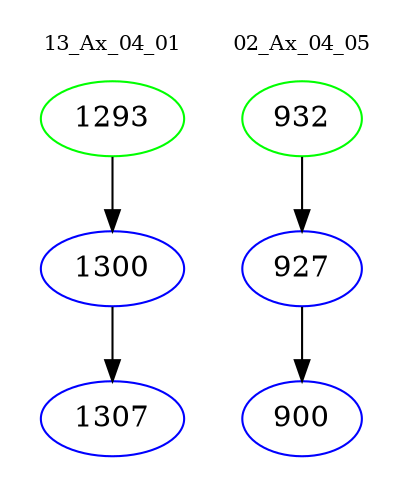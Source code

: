 digraph{
subgraph cluster_0 {
color = white
label = "13_Ax_04_01";
fontsize=10;
T0_1293 [label="1293", color="green"]
T0_1293 -> T0_1300 [color="black"]
T0_1300 [label="1300", color="blue"]
T0_1300 -> T0_1307 [color="black"]
T0_1307 [label="1307", color="blue"]
}
subgraph cluster_1 {
color = white
label = "02_Ax_04_05";
fontsize=10;
T1_932 [label="932", color="green"]
T1_932 -> T1_927 [color="black"]
T1_927 [label="927", color="blue"]
T1_927 -> T1_900 [color="black"]
T1_900 [label="900", color="blue"]
}
}
